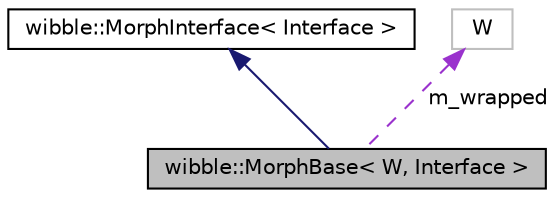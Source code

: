 digraph G
{
  edge [fontname="Helvetica",fontsize="10",labelfontname="Helvetica",labelfontsize="10"];
  node [fontname="Helvetica",fontsize="10",shape=record];
  Node1 [label="wibble::MorphBase\< W, Interface \>",height=0.2,width=0.4,color="black", fillcolor="grey75", style="filled" fontcolor="black"];
  Node2 -> Node1 [dir="back",color="midnightblue",fontsize="10",style="solid",fontname="Helvetica"];
  Node2 [label="wibble::MorphInterface\< Interface \>",height=0.2,width=0.4,color="black", fillcolor="white", style="filled",URL="$structwibble_1_1MorphInterface.html",tooltip="An interface implemented by all morph classes."];
  Node3 -> Node1 [dir="back",color="darkorchid3",fontsize="10",style="dashed",label=" m_wrapped" ,fontname="Helvetica"];
  Node3 [label="W",height=0.2,width=0.4,color="grey75", fillcolor="white", style="filled"];
}
